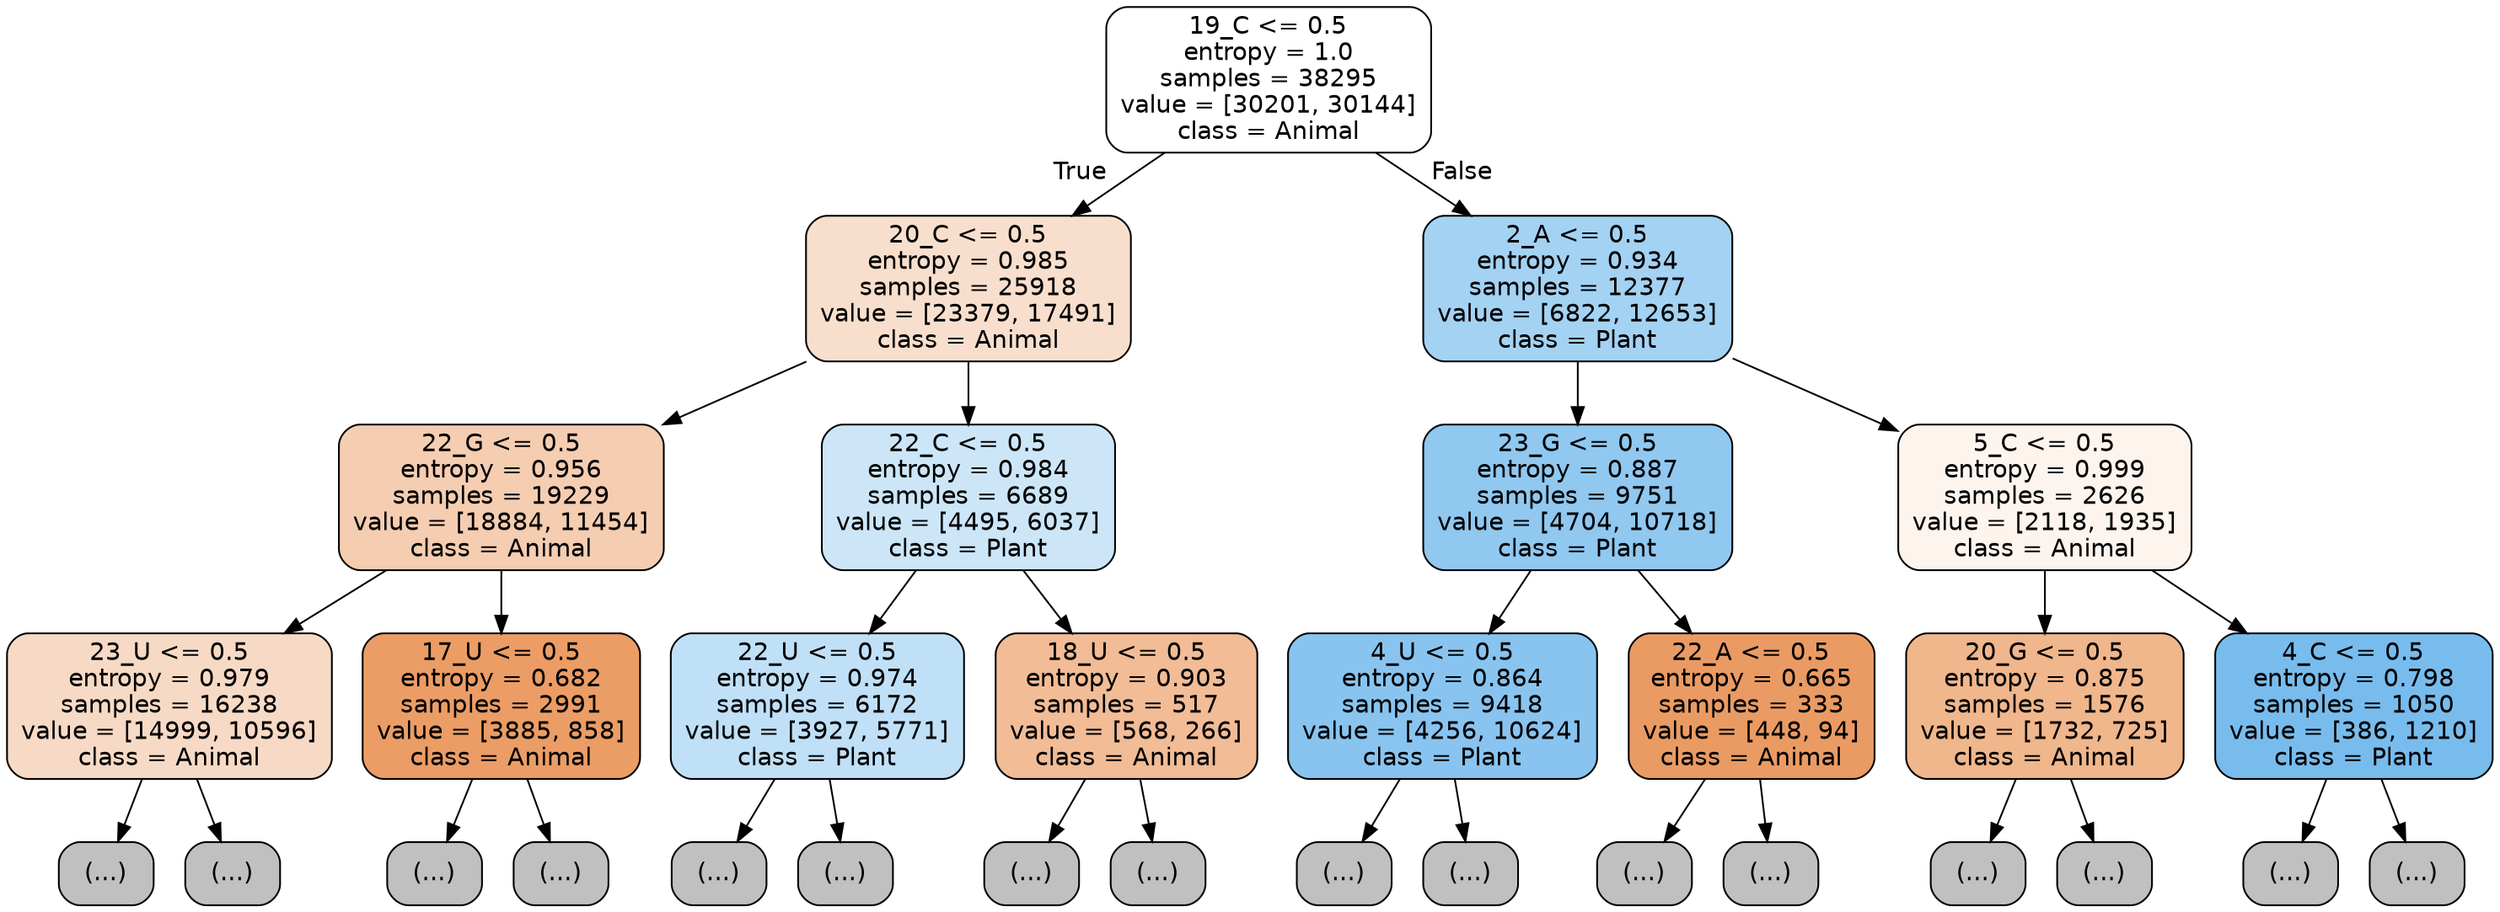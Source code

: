 digraph Tree {
node [shape=box, style="filled, rounded", color="black", fontname="helvetica"] ;
edge [fontname="helvetica"] ;
0 [label="19_C <= 0.5\nentropy = 1.0\nsamples = 38295\nvalue = [30201, 30144]\nclass = Animal", fillcolor="#ffffff"] ;
1 [label="20_C <= 0.5\nentropy = 0.985\nsamples = 25918\nvalue = [23379, 17491]\nclass = Animal", fillcolor="#f8dfcd"] ;
0 -> 1 [labeldistance=2.5, labelangle=45, headlabel="True"] ;
2 [label="22_G <= 0.5\nentropy = 0.956\nsamples = 19229\nvalue = [18884, 11454]\nclass = Animal", fillcolor="#f5cdb1"] ;
1 -> 2 ;
3 [label="23_U <= 0.5\nentropy = 0.979\nsamples = 16238\nvalue = [14999, 10596]\nclass = Animal", fillcolor="#f7dac5"] ;
2 -> 3 ;
4 [label="(...)", fillcolor="#C0C0C0"] ;
3 -> 4 ;
8367 [label="(...)", fillcolor="#C0C0C0"] ;
3 -> 8367 ;
8700 [label="17_U <= 0.5\nentropy = 0.682\nsamples = 2991\nvalue = [3885, 858]\nclass = Animal", fillcolor="#eb9d65"] ;
2 -> 8700 ;
8701 [label="(...)", fillcolor="#C0C0C0"] ;
8700 -> 8701 ;
9434 [label="(...)", fillcolor="#C0C0C0"] ;
8700 -> 9434 ;
9735 [label="22_C <= 0.5\nentropy = 0.984\nsamples = 6689\nvalue = [4495, 6037]\nclass = Plant", fillcolor="#cce6f8"] ;
1 -> 9735 ;
9736 [label="22_U <= 0.5\nentropy = 0.974\nsamples = 6172\nvalue = [3927, 5771]\nclass = Plant", fillcolor="#c0e0f7"] ;
9735 -> 9736 ;
9737 [label="(...)", fillcolor="#C0C0C0"] ;
9736 -> 9737 ;
12138 [label="(...)", fillcolor="#C0C0C0"] ;
9736 -> 12138 ;
12525 [label="18_U <= 0.5\nentropy = 0.903\nsamples = 517\nvalue = [568, 266]\nclass = Animal", fillcolor="#f1bc96"] ;
9735 -> 12525 ;
12526 [label="(...)", fillcolor="#C0C0C0"] ;
12525 -> 12526 ;
12749 [label="(...)", fillcolor="#C0C0C0"] ;
12525 -> 12749 ;
12810 [label="2_A <= 0.5\nentropy = 0.934\nsamples = 12377\nvalue = [6822, 12653]\nclass = Plant", fillcolor="#a4d2f3"] ;
0 -> 12810 [labeldistance=2.5, labelangle=-45, headlabel="False"] ;
12811 [label="23_G <= 0.5\nentropy = 0.887\nsamples = 9751\nvalue = [4704, 10718]\nclass = Plant", fillcolor="#90c8f0"] ;
12810 -> 12811 ;
12812 [label="4_U <= 0.5\nentropy = 0.864\nsamples = 9418\nvalue = [4256, 10624]\nclass = Plant", fillcolor="#88c4ef"] ;
12811 -> 12812 ;
12813 [label="(...)", fillcolor="#C0C0C0"] ;
12812 -> 12813 ;
15266 [label="(...)", fillcolor="#C0C0C0"] ;
12812 -> 15266 ;
15947 [label="22_A <= 0.5\nentropy = 0.665\nsamples = 333\nvalue = [448, 94]\nclass = Animal", fillcolor="#ea9b63"] ;
12811 -> 15947 ;
15948 [label="(...)", fillcolor="#C0C0C0"] ;
15947 -> 15948 ;
16045 [label="(...)", fillcolor="#C0C0C0"] ;
15947 -> 16045 ;
16058 [label="5_C <= 0.5\nentropy = 0.999\nsamples = 2626\nvalue = [2118, 1935]\nclass = Animal", fillcolor="#fdf4ee"] ;
12810 -> 16058 ;
16059 [label="20_G <= 0.5\nentropy = 0.875\nsamples = 1576\nvalue = [1732, 725]\nclass = Animal", fillcolor="#f0b68c"] ;
16058 -> 16059 ;
16060 [label="(...)", fillcolor="#C0C0C0"] ;
16059 -> 16060 ;
16667 [label="(...)", fillcolor="#C0C0C0"] ;
16059 -> 16667 ;
16792 [label="4_C <= 0.5\nentropy = 0.798\nsamples = 1050\nvalue = [386, 1210]\nclass = Plant", fillcolor="#78bced"] ;
16058 -> 16792 ;
16793 [label="(...)", fillcolor="#C0C0C0"] ;
16792 -> 16793 ;
16942 [label="(...)", fillcolor="#C0C0C0"] ;
16792 -> 16942 ;
}